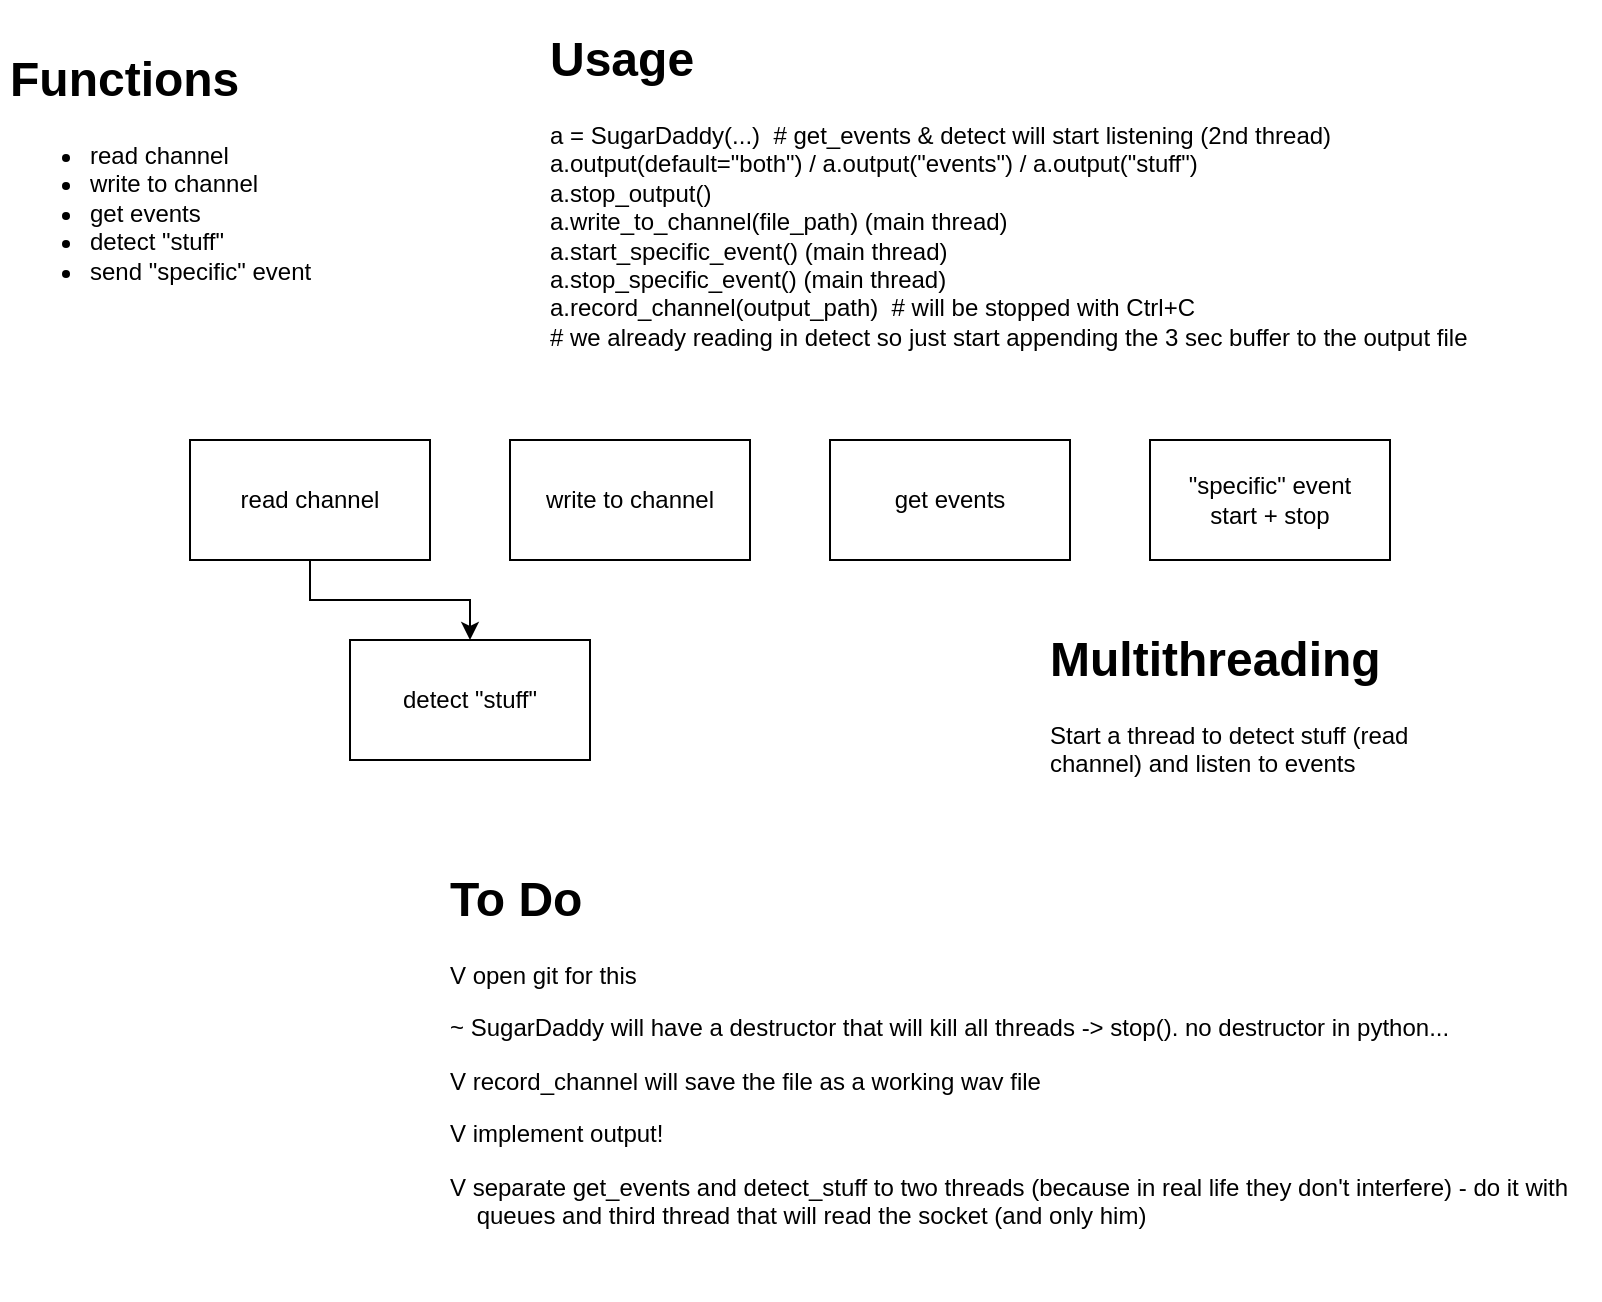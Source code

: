 <mxfile version="12.9.6" type="device"><diagram id="7qFa9OZqEGUDr5YHu0sh" name="Page-1"><mxGraphModel dx="1360" dy="922" grid="1" gridSize="10" guides="1" tooltips="1" connect="1" arrows="1" fold="1" page="1" pageScale="1" pageWidth="850" pageHeight="1100" math="0" shadow="0"><root><mxCell id="0"/><mxCell id="1" parent="0"/><mxCell id="DxwXBNstniQ73su2YPqI-3" style="edgeStyle=orthogonalEdgeStyle;rounded=0;orthogonalLoop=1;jettySize=auto;html=1;exitX=0.5;exitY=1;exitDx=0;exitDy=0;entryX=0.5;entryY=0;entryDx=0;entryDy=0;" parent="1" source="EQLwrUgLsxrpIwqzVtCO-1" target="EQLwrUgLsxrpIwqzVtCO-3" edge="1"><mxGeometry relative="1" as="geometry"/></mxCell><mxCell id="EQLwrUgLsxrpIwqzVtCO-1" value="read channel" style="rounded=0;whiteSpace=wrap;html=1;" parent="1" vertex="1"><mxGeometry x="125" y="220" width="120" height="60" as="geometry"/></mxCell><mxCell id="EQLwrUgLsxrpIwqzVtCO-2" value="write to channel" style="rounded=0;whiteSpace=wrap;html=1;" parent="1" vertex="1"><mxGeometry x="285" y="220" width="120" height="60" as="geometry"/></mxCell><mxCell id="EQLwrUgLsxrpIwqzVtCO-3" value="detect &quot;stuff&quot;" style="rounded=0;whiteSpace=wrap;html=1;" parent="1" vertex="1"><mxGeometry x="205" y="320" width="120" height="60" as="geometry"/></mxCell><mxCell id="EQLwrUgLsxrpIwqzVtCO-4" value="get events" style="rounded=0;whiteSpace=wrap;html=1;" parent="1" vertex="1"><mxGeometry x="445" y="220" width="120" height="60" as="geometry"/></mxCell><mxCell id="EQLwrUgLsxrpIwqzVtCO-5" value="&quot;specific&quot; event&lt;br&gt;start + stop" style="rounded=0;whiteSpace=wrap;html=1;" parent="1" vertex="1"><mxGeometry x="605" y="220" width="120" height="60" as="geometry"/></mxCell><mxCell id="DxwXBNstniQ73su2YPqI-1" value="&lt;h1&gt;Functions&lt;/h1&gt;&lt;div&gt;&lt;ul&gt;&lt;li&gt;read channel&lt;/li&gt;&lt;li&gt;write to channel&lt;/li&gt;&lt;li&gt;get events&lt;/li&gt;&lt;li&gt;detect &quot;stuff&quot;&lt;/li&gt;&lt;li&gt;send &quot;specific&quot; event&lt;/li&gt;&lt;/ul&gt;&lt;/div&gt;" style="text;html=1;strokeColor=none;fillColor=none;spacing=5;spacingTop=-20;whiteSpace=wrap;overflow=hidden;rounded=0;" parent="1" vertex="1"><mxGeometry x="30" y="20" width="190" height="130" as="geometry"/></mxCell><mxCell id="DxwXBNstniQ73su2YPqI-4" value="&lt;h1&gt;Usage&lt;/h1&gt;&lt;div&gt;a = SugarDaddy(...)&amp;nbsp;&amp;nbsp;&lt;span&gt;# get_events &amp;amp; detect will start listening (2nd thread)&lt;/span&gt;&lt;/div&gt;&lt;div&gt;a.output(default=&quot;both&quot;) / a.output(&quot;events&quot;) / a.output(&quot;stuff&quot;)&lt;/div&gt;&lt;div&gt;a.stop_output()&lt;/div&gt;&lt;div&gt;a.write_to_channel(file_path) (main thread)&lt;br&gt;&lt;/div&gt;&lt;div&gt;a.start_specific_event() (main thread)&lt;/div&gt;&lt;div&gt;a.stop_specific_event() (main thread)&lt;br&gt;&lt;/div&gt;&lt;div&gt;a.record_channel(output_path)&amp;nbsp; # will be stopped with Ctrl+C&lt;/div&gt;&lt;div&gt;# we already reading in detect so just start appending the 3 sec buffer to the output file&lt;/div&gt;&lt;div&gt;&lt;br&gt;&lt;/div&gt;&lt;div&gt;&lt;br&gt;&lt;/div&gt;" style="text;html=1;strokeColor=none;fillColor=none;spacing=5;spacingTop=-20;whiteSpace=wrap;overflow=hidden;rounded=0;" parent="1" vertex="1"><mxGeometry x="300" y="10" width="480" height="180" as="geometry"/></mxCell><mxCell id="DxwXBNstniQ73su2YPqI-5" value="&lt;h1&gt;Multithreading&lt;/h1&gt;&lt;div&gt;Start a thread to detect stuff (read channel) and listen to events&lt;/div&gt;" style="text;html=1;strokeColor=none;fillColor=none;spacing=5;spacingTop=-20;whiteSpace=wrap;overflow=hidden;rounded=0;" parent="1" vertex="1"><mxGeometry x="550" y="310" width="190" height="90" as="geometry"/></mxCell><mxCell id="rjgyNjOdgCWUu6HoyW07-1" value="&lt;h1&gt;To Do&lt;/h1&gt;&lt;p&gt;V open git for this&lt;br&gt;&lt;/p&gt;&lt;p&gt;~ SugarDaddy will have a destructor that will kill all threads -&amp;gt; stop(). no destructor in python...&lt;/p&gt;&lt;p&gt;V record_channel will save the file as a working wav file&lt;/p&gt;&lt;p&gt;V implement output!&lt;/p&gt;&lt;p&gt;V separate get_events and detect_stuff to two threads (because in real life they don't interfere) - do it with&amp;nbsp; &amp;nbsp; &amp;nbsp; &amp;nbsp; queues and third thread that will read the socket (and only him)&lt;/p&gt;&lt;p&gt;&lt;br&gt;&lt;/p&gt;" style="text;html=1;strokeColor=none;fillColor=none;spacing=5;spacingTop=-20;whiteSpace=wrap;overflow=hidden;rounded=0;" parent="1" vertex="1"><mxGeometry x="250" y="430" width="580" height="220" as="geometry"/></mxCell></root></mxGraphModel></diagram></mxfile>